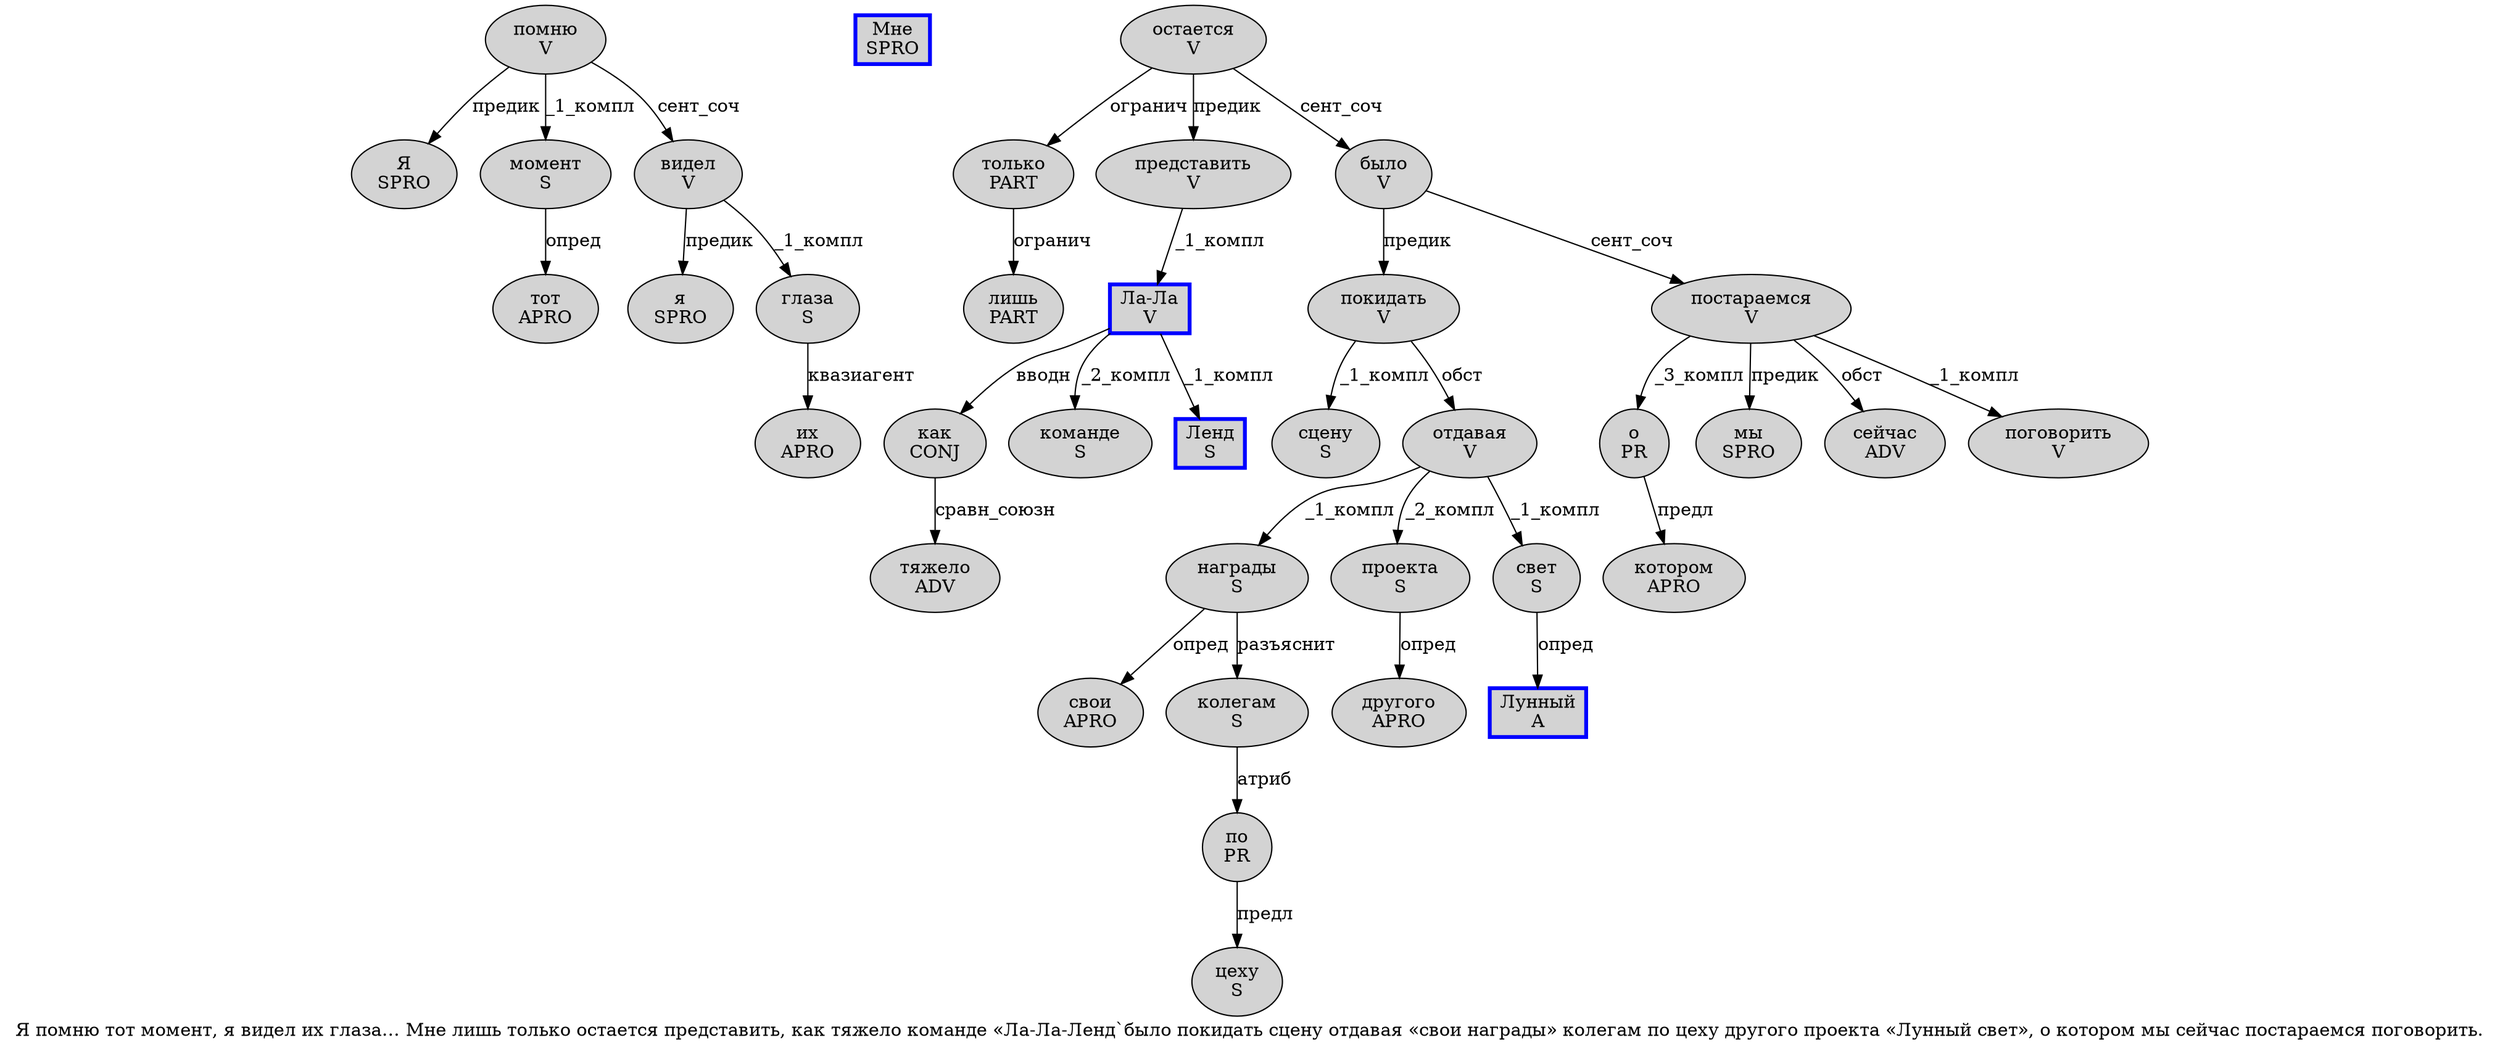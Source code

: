 digraph SENTENCE_4122 {
	graph [label="Я помню тот момент, я видел их глаза… Мне лишь только остается представить, как тяжело команде «Ла-Ла-Ленд`было покидать сцену отдавая «свои награды» колегам по цеху другого проекта «Лунный свет», о котором мы сейчас постараемся поговорить."]
	node [style=filled]
		0 [label="Я
SPRO" color="" fillcolor=lightgray penwidth=1 shape=ellipse]
		1 [label="помню
V" color="" fillcolor=lightgray penwidth=1 shape=ellipse]
		2 [label="тот
APRO" color="" fillcolor=lightgray penwidth=1 shape=ellipse]
		3 [label="момент
S" color="" fillcolor=lightgray penwidth=1 shape=ellipse]
		5 [label="я
SPRO" color="" fillcolor=lightgray penwidth=1 shape=ellipse]
		6 [label="видел
V" color="" fillcolor=lightgray penwidth=1 shape=ellipse]
		7 [label="их
APRO" color="" fillcolor=lightgray penwidth=1 shape=ellipse]
		8 [label="глаза
S" color="" fillcolor=lightgray penwidth=1 shape=ellipse]
		10 [label="Мне
SPRO" color=blue fillcolor=lightgray penwidth=3 shape=box]
		11 [label="лишь
PART" color="" fillcolor=lightgray penwidth=1 shape=ellipse]
		12 [label="только
PART" color="" fillcolor=lightgray penwidth=1 shape=ellipse]
		13 [label="остается
V" color="" fillcolor=lightgray penwidth=1 shape=ellipse]
		14 [label="представить
V" color="" fillcolor=lightgray penwidth=1 shape=ellipse]
		16 [label="как
CONJ" color="" fillcolor=lightgray penwidth=1 shape=ellipse]
		17 [label="тяжело
ADV" color="" fillcolor=lightgray penwidth=1 shape=ellipse]
		18 [label="команде
S" color="" fillcolor=lightgray penwidth=1 shape=ellipse]
		20 [label="Ла-Ла
V" color=blue fillcolor=lightgray penwidth=3 shape=box]
		22 [label="Ленд
S" color=blue fillcolor=lightgray penwidth=3 shape=box]
		24 [label="было
V" color="" fillcolor=lightgray penwidth=1 shape=ellipse]
		25 [label="покидать
V" color="" fillcolor=lightgray penwidth=1 shape=ellipse]
		26 [label="сцену
S" color="" fillcolor=lightgray penwidth=1 shape=ellipse]
		27 [label="отдавая
V" color="" fillcolor=lightgray penwidth=1 shape=ellipse]
		29 [label="свои
APRO" color="" fillcolor=lightgray penwidth=1 shape=ellipse]
		30 [label="награды
S" color="" fillcolor=lightgray penwidth=1 shape=ellipse]
		32 [label="колегам
S" color="" fillcolor=lightgray penwidth=1 shape=ellipse]
		33 [label="по
PR" color="" fillcolor=lightgray penwidth=1 shape=ellipse]
		34 [label="цеху
S" color="" fillcolor=lightgray penwidth=1 shape=ellipse]
		35 [label="другого
APRO" color="" fillcolor=lightgray penwidth=1 shape=ellipse]
		36 [label="проекта
S" color="" fillcolor=lightgray penwidth=1 shape=ellipse]
		38 [label="Лунный
A" color=blue fillcolor=lightgray penwidth=3 shape=box]
		39 [label="свет
S" color="" fillcolor=lightgray penwidth=1 shape=ellipse]
		42 [label="о
PR" color="" fillcolor=lightgray penwidth=1 shape=ellipse]
		43 [label="котором
APRO" color="" fillcolor=lightgray penwidth=1 shape=ellipse]
		44 [label="мы
SPRO" color="" fillcolor=lightgray penwidth=1 shape=ellipse]
		45 [label="сейчас
ADV" color="" fillcolor=lightgray penwidth=1 shape=ellipse]
		46 [label="постараемся
V" color="" fillcolor=lightgray penwidth=1 shape=ellipse]
		47 [label="поговорить
V" color="" fillcolor=lightgray penwidth=1 shape=ellipse]
			42 -> 43 [label="предл"]
			6 -> 5 [label="предик"]
			6 -> 8 [label="_1_компл"]
			36 -> 35 [label="опред"]
			12 -> 11 [label="огранич"]
			32 -> 33 [label="атриб"]
			33 -> 34 [label="предл"]
			24 -> 25 [label="предик"]
			24 -> 46 [label="сент_соч"]
			14 -> 20 [label="_1_компл"]
			3 -> 2 [label="опред"]
			1 -> 0 [label="предик"]
			1 -> 3 [label="_1_компл"]
			1 -> 6 [label="сент_соч"]
			16 -> 17 [label="сравн_союзн"]
			13 -> 12 [label="огранич"]
			13 -> 14 [label="предик"]
			13 -> 24 [label="сент_соч"]
			8 -> 7 [label="квазиагент"]
			46 -> 42 [label="_3_компл"]
			46 -> 44 [label="предик"]
			46 -> 45 [label="обст"]
			46 -> 47 [label="_1_компл"]
			39 -> 38 [label="опред"]
			27 -> 30 [label="_1_компл"]
			27 -> 36 [label="_2_компл"]
			27 -> 39 [label="_1_компл"]
			30 -> 29 [label="опред"]
			30 -> 32 [label="разъяснит"]
			25 -> 26 [label="_1_компл"]
			25 -> 27 [label="обст"]
			20 -> 16 [label="вводн"]
			20 -> 18 [label="_2_компл"]
			20 -> 22 [label="_1_компл"]
}